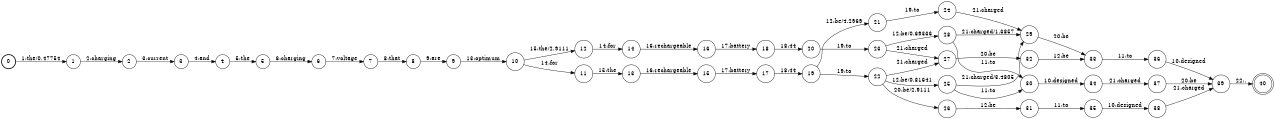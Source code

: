 digraph FST {
rankdir = LR;
size = "8.5,11";
label = "";
center = 1;
orientation = Portrait;
ranksep = "0.4";
nodesep = "0.25";
0 [label = "0", shape = circle, style = bold, fontsize = 14]
	0 -> 1 [label = "1:the/0.47754", fontsize = 14];
1 [label = "1", shape = circle, style = solid, fontsize = 14]
	1 -> 2 [label = "2:charging", fontsize = 14];
2 [label = "2", shape = circle, style = solid, fontsize = 14]
	2 -> 3 [label = "3:current", fontsize = 14];
3 [label = "3", shape = circle, style = solid, fontsize = 14]
	3 -> 4 [label = "4:and", fontsize = 14];
4 [label = "4", shape = circle, style = solid, fontsize = 14]
	4 -> 5 [label = "5:the", fontsize = 14];
5 [label = "5", shape = circle, style = solid, fontsize = 14]
	5 -> 6 [label = "6:charging", fontsize = 14];
6 [label = "6", shape = circle, style = solid, fontsize = 14]
	6 -> 7 [label = "7:voltage", fontsize = 14];
7 [label = "7", shape = circle, style = solid, fontsize = 14]
	7 -> 8 [label = "8:that", fontsize = 14];
8 [label = "8", shape = circle, style = solid, fontsize = 14]
	8 -> 9 [label = "9:are", fontsize = 14];
9 [label = "9", shape = circle, style = solid, fontsize = 14]
	9 -> 10 [label = "13:optimum", fontsize = 14];
10 [label = "10", shape = circle, style = solid, fontsize = 14]
	10 -> 12 [label = "15:the/2.9111", fontsize = 14];
	10 -> 11 [label = "14:for", fontsize = 14];
11 [label = "11", shape = circle, style = solid, fontsize = 14]
	11 -> 13 [label = "15:the", fontsize = 14];
12 [label = "12", shape = circle, style = solid, fontsize = 14]
	12 -> 14 [label = "14:for", fontsize = 14];
13 [label = "13", shape = circle, style = solid, fontsize = 14]
	13 -> 15 [label = "16:rechargeable", fontsize = 14];
14 [label = "14", shape = circle, style = solid, fontsize = 14]
	14 -> 16 [label = "16:rechargeable", fontsize = 14];
15 [label = "15", shape = circle, style = solid, fontsize = 14]
	15 -> 17 [label = "17:battery", fontsize = 14];
16 [label = "16", shape = circle, style = solid, fontsize = 14]
	16 -> 18 [label = "17:battery", fontsize = 14];
17 [label = "17", shape = circle, style = solid, fontsize = 14]
	17 -> 19 [label = "18:44", fontsize = 14];
18 [label = "18", shape = circle, style = solid, fontsize = 14]
	18 -> 20 [label = "18:44", fontsize = 14];
19 [label = "19", shape = circle, style = solid, fontsize = 14]
	19 -> 21 [label = "12:be/4.2969", fontsize = 14];
	19 -> 22 [label = "19:to", fontsize = 14];
20 [label = "20", shape = circle, style = solid, fontsize = 14]
	20 -> 23 [label = "19:to", fontsize = 14];
21 [label = "21", shape = circle, style = solid, fontsize = 14]
	21 -> 24 [label = "19:to", fontsize = 14];
22 [label = "22", shape = circle, style = solid, fontsize = 14]
	22 -> 25 [label = "12:be/0.81641", fontsize = 14];
	22 -> 26 [label = "20:be/2.9111", fontsize = 14];
	22 -> 27 [label = "21:charged", fontsize = 14];
23 [label = "23", shape = circle, style = solid, fontsize = 14]
	23 -> 28 [label = "12:be/0.69336", fontsize = 14];
	23 -> 27 [label = "21:charged", fontsize = 14];
24 [label = "24", shape = circle, style = solid, fontsize = 14]
	24 -> 29 [label = "21:charged", fontsize = 14];
25 [label = "25", shape = circle, style = solid, fontsize = 14]
	25 -> 30 [label = "11:to", fontsize = 14];
	25 -> 29 [label = "21:charged/3.4805", fontsize = 14];
26 [label = "26", shape = circle, style = solid, fontsize = 14]
	26 -> 31 [label = "12:be", fontsize = 14];
27 [label = "27", shape = circle, style = solid, fontsize = 14]
	27 -> 32 [label = "20:be", fontsize = 14];
28 [label = "28", shape = circle, style = solid, fontsize = 14]
	28 -> 30 [label = "11:to", fontsize = 14];
	28 -> 29 [label = "21:charged/1.3857", fontsize = 14];
29 [label = "29", shape = circle, style = solid, fontsize = 14]
	29 -> 33 [label = "20:be", fontsize = 14];
30 [label = "30", shape = circle, style = solid, fontsize = 14]
	30 -> 34 [label = "10:designed", fontsize = 14];
31 [label = "31", shape = circle, style = solid, fontsize = 14]
	31 -> 35 [label = "11:to", fontsize = 14];
32 [label = "32", shape = circle, style = solid, fontsize = 14]
	32 -> 33 [label = "12:be", fontsize = 14];
33 [label = "33", shape = circle, style = solid, fontsize = 14]
	33 -> 36 [label = "11:to", fontsize = 14];
34 [label = "34", shape = circle, style = solid, fontsize = 14]
	34 -> 37 [label = "21:charged", fontsize = 14];
35 [label = "35", shape = circle, style = solid, fontsize = 14]
	35 -> 38 [label = "10:designed", fontsize = 14];
36 [label = "36", shape = circle, style = solid, fontsize = 14]
	36 -> 39 [label = "10:designed", fontsize = 14];
37 [label = "37", shape = circle, style = solid, fontsize = 14]
	37 -> 39 [label = "20:be", fontsize = 14];
38 [label = "38", shape = circle, style = solid, fontsize = 14]
	38 -> 39 [label = "21:charged", fontsize = 14];
39 [label = "39", shape = circle, style = solid, fontsize = 14]
	39 -> 40 [label = "22:.", fontsize = 14];
40 [label = "40", shape = doublecircle, style = solid, fontsize = 14]
}
